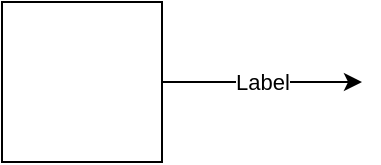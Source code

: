 <mxfile version="22.0.8" type="device">
  <diagram name="Page-1" id="nfhcPz2awnlZYaeG_4IF">
    <mxGraphModel dx="1306" dy="720" grid="1" gridSize="10" guides="1" tooltips="1" connect="1" arrows="1" fold="1" page="1" pageScale="1" pageWidth="850" pageHeight="1100" math="0" shadow="0">
      <root>
        <mxCell id="0" />
        <mxCell id="1" parent="0" />
        <mxCell id="5B7S3J_M6lUMObVh_16C-1" value="" style="whiteSpace=wrap;html=1;aspect=fixed;" vertex="1" parent="1">
          <mxGeometry x="210" y="190" width="80" height="80" as="geometry" />
        </mxCell>
        <mxCell id="5B7S3J_M6lUMObVh_16C-2" value="" style="endArrow=classic;html=1;rounded=0;" edge="1" parent="1">
          <mxGeometry relative="1" as="geometry">
            <mxPoint x="290" y="230" as="sourcePoint" />
            <mxPoint x="390" y="230" as="targetPoint" />
          </mxGeometry>
        </mxCell>
        <mxCell id="5B7S3J_M6lUMObVh_16C-3" value="Label" style="edgeLabel;resizable=0;html=1;align=center;verticalAlign=middle;" connectable="0" vertex="1" parent="5B7S3J_M6lUMObVh_16C-2">
          <mxGeometry relative="1" as="geometry" />
        </mxCell>
      </root>
    </mxGraphModel>
  </diagram>
</mxfile>
